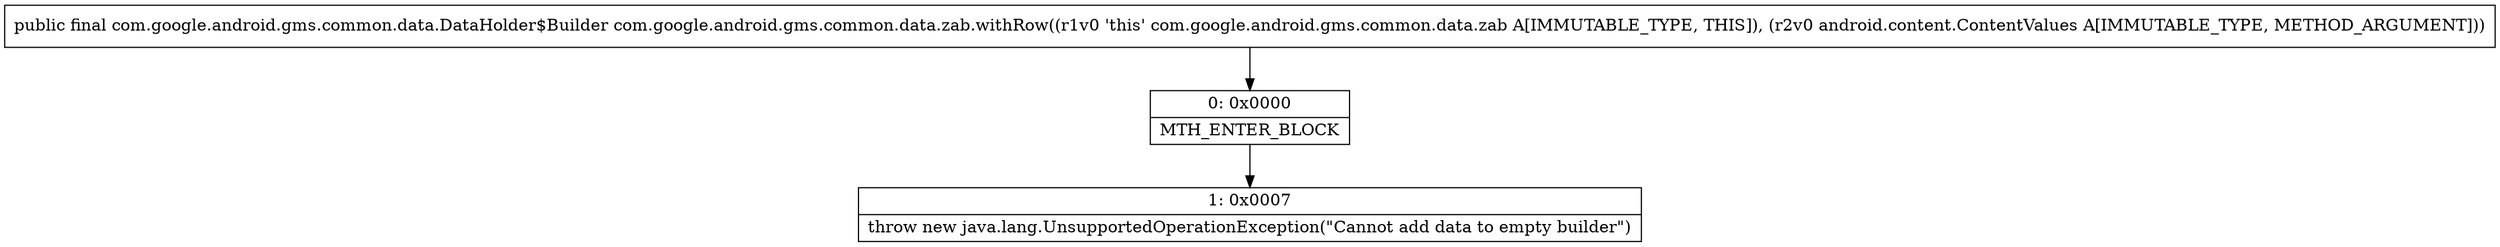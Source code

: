 digraph "CFG forcom.google.android.gms.common.data.zab.withRow(Landroid\/content\/ContentValues;)Lcom\/google\/android\/gms\/common\/data\/DataHolder$Builder;" {
Node_0 [shape=record,label="{0\:\ 0x0000|MTH_ENTER_BLOCK\l}"];
Node_1 [shape=record,label="{1\:\ 0x0007|throw new java.lang.UnsupportedOperationException(\"Cannot add data to empty builder\")\l}"];
MethodNode[shape=record,label="{public final com.google.android.gms.common.data.DataHolder$Builder com.google.android.gms.common.data.zab.withRow((r1v0 'this' com.google.android.gms.common.data.zab A[IMMUTABLE_TYPE, THIS]), (r2v0 android.content.ContentValues A[IMMUTABLE_TYPE, METHOD_ARGUMENT])) }"];
MethodNode -> Node_0;
Node_0 -> Node_1;
}

